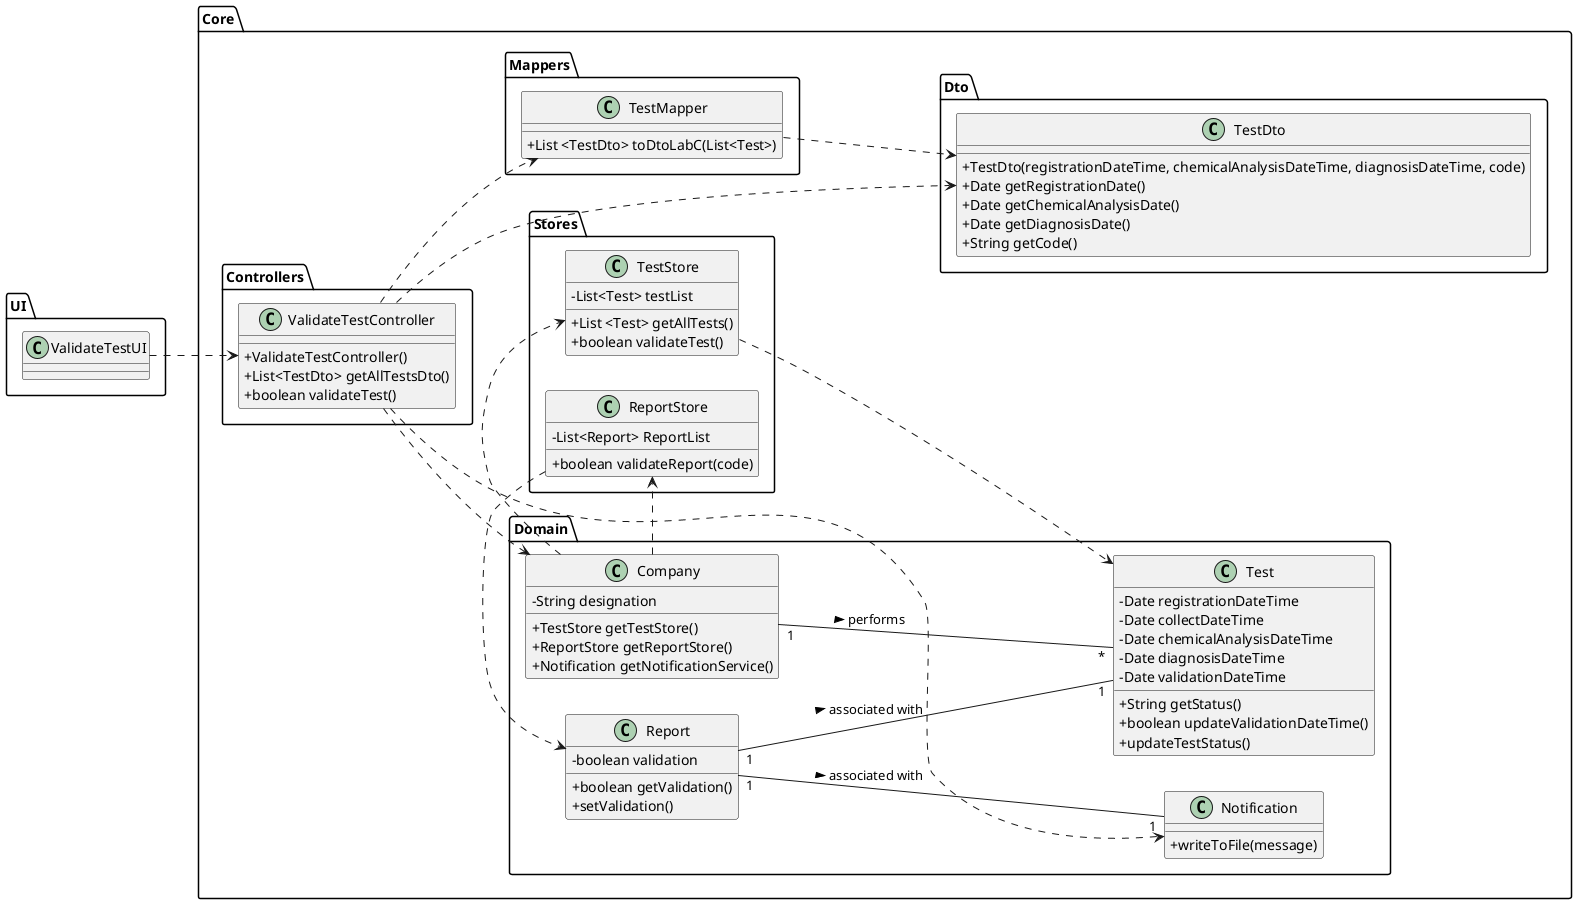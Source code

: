 @startuml
skinparam classAttributeIconSize 0
left to right direction

package Core{

package Domain{
class "Company" as C {
-String designation
+TestStore getTestStore()
+ReportStore getReportStore()
+Notification getNotificationService()
}

class "Test" as T {
-Date registrationDateTime
-Date collectDateTime
-Date chemicalAnalysisDateTime
-Date diagnosisDateTime
-Date validationDateTime
+String getStatus()
+boolean updateValidationDateTime()
+updateTestStatus()
}

class "Report" as R{
-boolean validation
+boolean getValidation()
+ setValidation()
}

class "Notification" as N{
+ writeToFile(message)
}

}

package Stores{
class "TestStore" as TS{
-List<Test> testList
+List <Test> getAllTests()
+boolean validateTest()
}

class "ReportStore" as RS{
-List<Report> ReportList
+boolean validateReport(code)
}
}



package Controllers{
class "ValidateTestController" as VTC {
+ValidateTestController()
+List<TestDto> getAllTestsDto()
+boolean validateTest()
}





}

package Mappers{
class "TestMapper" as tM{
+List <TestDto> toDtoLabC(List<Test>)
}

}


package Dto{
class "TestDto" as tDto{
+TestDto(registrationDateTime, chemicalAnalysisDateTime, diagnosisDateTime, code)
+Date getRegistrationDate()
+Date getChemicalAnalysisDate()
+Date getDiagnosisDate()
+String getCode()
}



}

}
package UI{
class "ValidateTestUI" as VTUI
}

VTUI ..> VTC

C ..> TS
C ..> RS
VTC ..> C
VTC ..> tM
VTC ..> tDto
VTC ..> N

TS ..> T
tM ..> tDto

C "1" -- "*" T : > performs

RS ..> R
R "1" -- "1" T : > associated with
R "1" -- "1" N : > associated with

@enduml